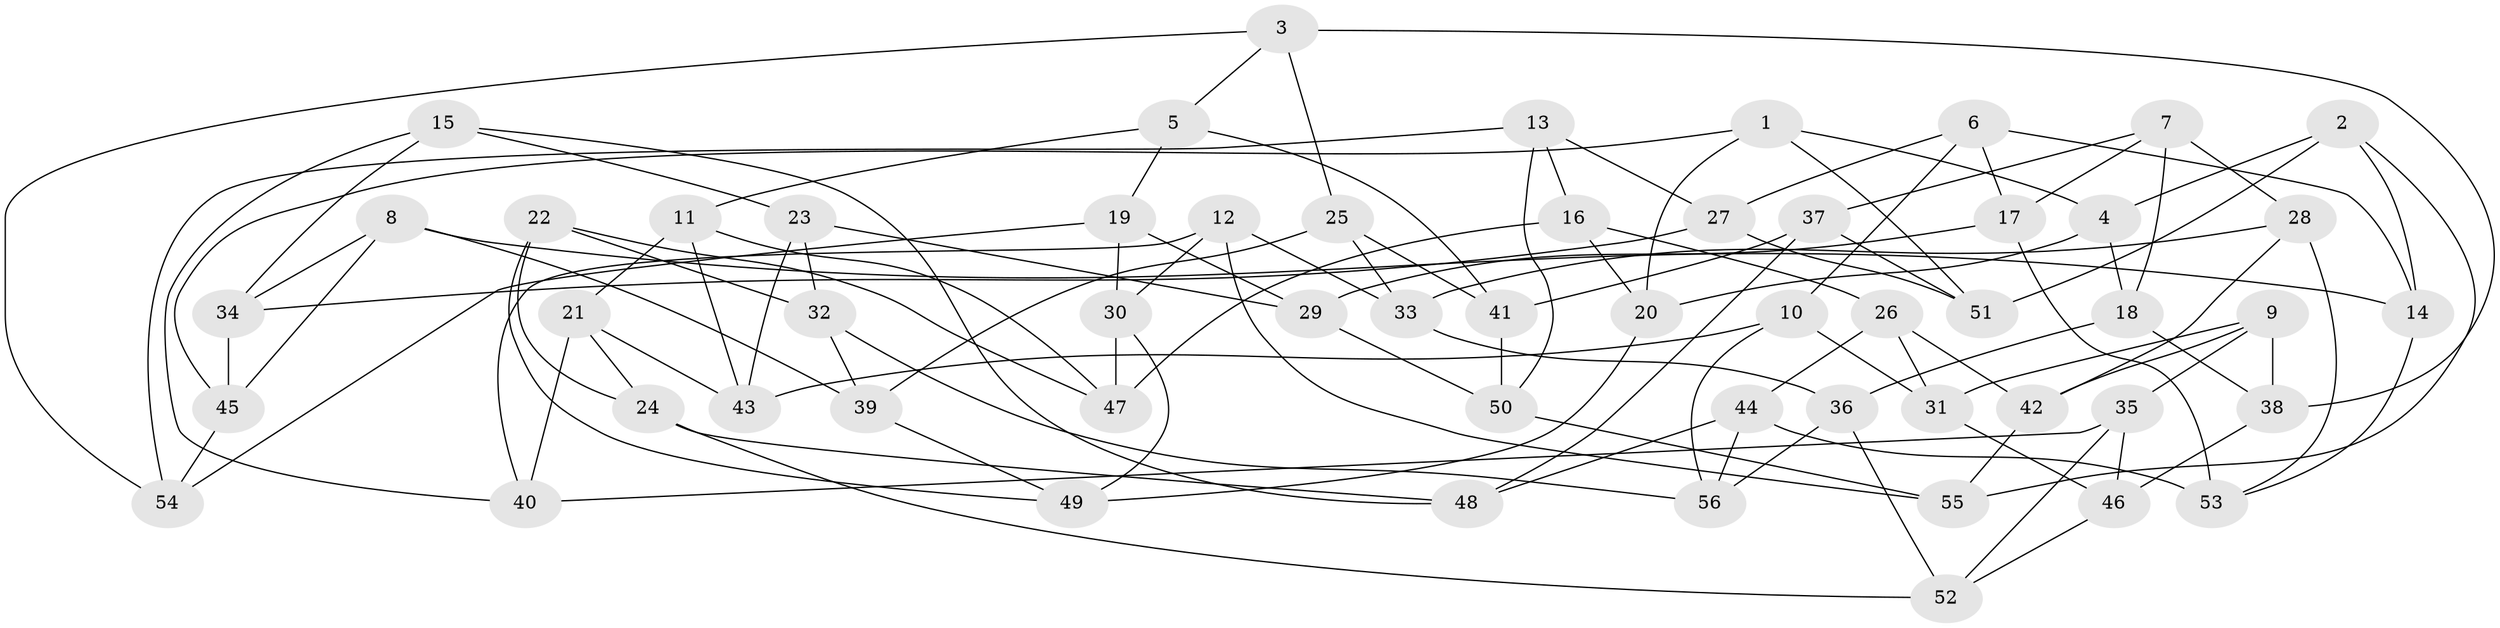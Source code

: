 // Generated by graph-tools (version 1.1) at 2025/56/03/09/25 04:56:54]
// undirected, 56 vertices, 112 edges
graph export_dot {
graph [start="1"]
  node [color=gray90,style=filled];
  1;
  2;
  3;
  4;
  5;
  6;
  7;
  8;
  9;
  10;
  11;
  12;
  13;
  14;
  15;
  16;
  17;
  18;
  19;
  20;
  21;
  22;
  23;
  24;
  25;
  26;
  27;
  28;
  29;
  30;
  31;
  32;
  33;
  34;
  35;
  36;
  37;
  38;
  39;
  40;
  41;
  42;
  43;
  44;
  45;
  46;
  47;
  48;
  49;
  50;
  51;
  52;
  53;
  54;
  55;
  56;
  1 -- 51;
  1 -- 20;
  1 -- 45;
  1 -- 4;
  2 -- 51;
  2 -- 4;
  2 -- 55;
  2 -- 14;
  3 -- 38;
  3 -- 5;
  3 -- 54;
  3 -- 25;
  4 -- 18;
  4 -- 20;
  5 -- 11;
  5 -- 41;
  5 -- 19;
  6 -- 27;
  6 -- 10;
  6 -- 17;
  6 -- 14;
  7 -- 17;
  7 -- 28;
  7 -- 37;
  7 -- 18;
  8 -- 45;
  8 -- 34;
  8 -- 14;
  8 -- 39;
  9 -- 31;
  9 -- 35;
  9 -- 38;
  9 -- 42;
  10 -- 31;
  10 -- 56;
  10 -- 43;
  11 -- 43;
  11 -- 47;
  11 -- 21;
  12 -- 33;
  12 -- 40;
  12 -- 30;
  12 -- 55;
  13 -- 27;
  13 -- 54;
  13 -- 16;
  13 -- 50;
  14 -- 53;
  15 -- 34;
  15 -- 23;
  15 -- 48;
  15 -- 40;
  16 -- 47;
  16 -- 20;
  16 -- 26;
  17 -- 29;
  17 -- 53;
  18 -- 38;
  18 -- 36;
  19 -- 29;
  19 -- 54;
  19 -- 30;
  20 -- 49;
  21 -- 40;
  21 -- 24;
  21 -- 43;
  22 -- 32;
  22 -- 49;
  22 -- 24;
  22 -- 47;
  23 -- 29;
  23 -- 43;
  23 -- 32;
  24 -- 48;
  24 -- 52;
  25 -- 33;
  25 -- 39;
  25 -- 41;
  26 -- 44;
  26 -- 31;
  26 -- 42;
  27 -- 34;
  27 -- 51;
  28 -- 53;
  28 -- 33;
  28 -- 42;
  29 -- 50;
  30 -- 47;
  30 -- 49;
  31 -- 46;
  32 -- 56;
  32 -- 39;
  33 -- 36;
  34 -- 45;
  35 -- 46;
  35 -- 52;
  35 -- 40;
  36 -- 52;
  36 -- 56;
  37 -- 48;
  37 -- 41;
  37 -- 51;
  38 -- 46;
  39 -- 49;
  41 -- 50;
  42 -- 55;
  44 -- 48;
  44 -- 56;
  44 -- 53;
  45 -- 54;
  46 -- 52;
  50 -- 55;
}

